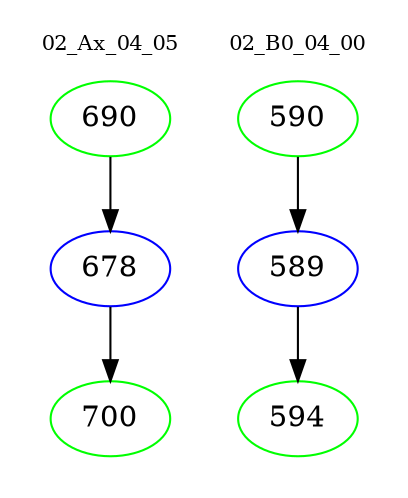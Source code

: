 digraph{
subgraph cluster_0 {
color = white
label = "02_Ax_04_05";
fontsize=10;
T0_690 [label="690", color="green"]
T0_690 -> T0_678 [color="black"]
T0_678 [label="678", color="blue"]
T0_678 -> T0_700 [color="black"]
T0_700 [label="700", color="green"]
}
subgraph cluster_1 {
color = white
label = "02_B0_04_00";
fontsize=10;
T1_590 [label="590", color="green"]
T1_590 -> T1_589 [color="black"]
T1_589 [label="589", color="blue"]
T1_589 -> T1_594 [color="black"]
T1_594 [label="594", color="green"]
}
}
